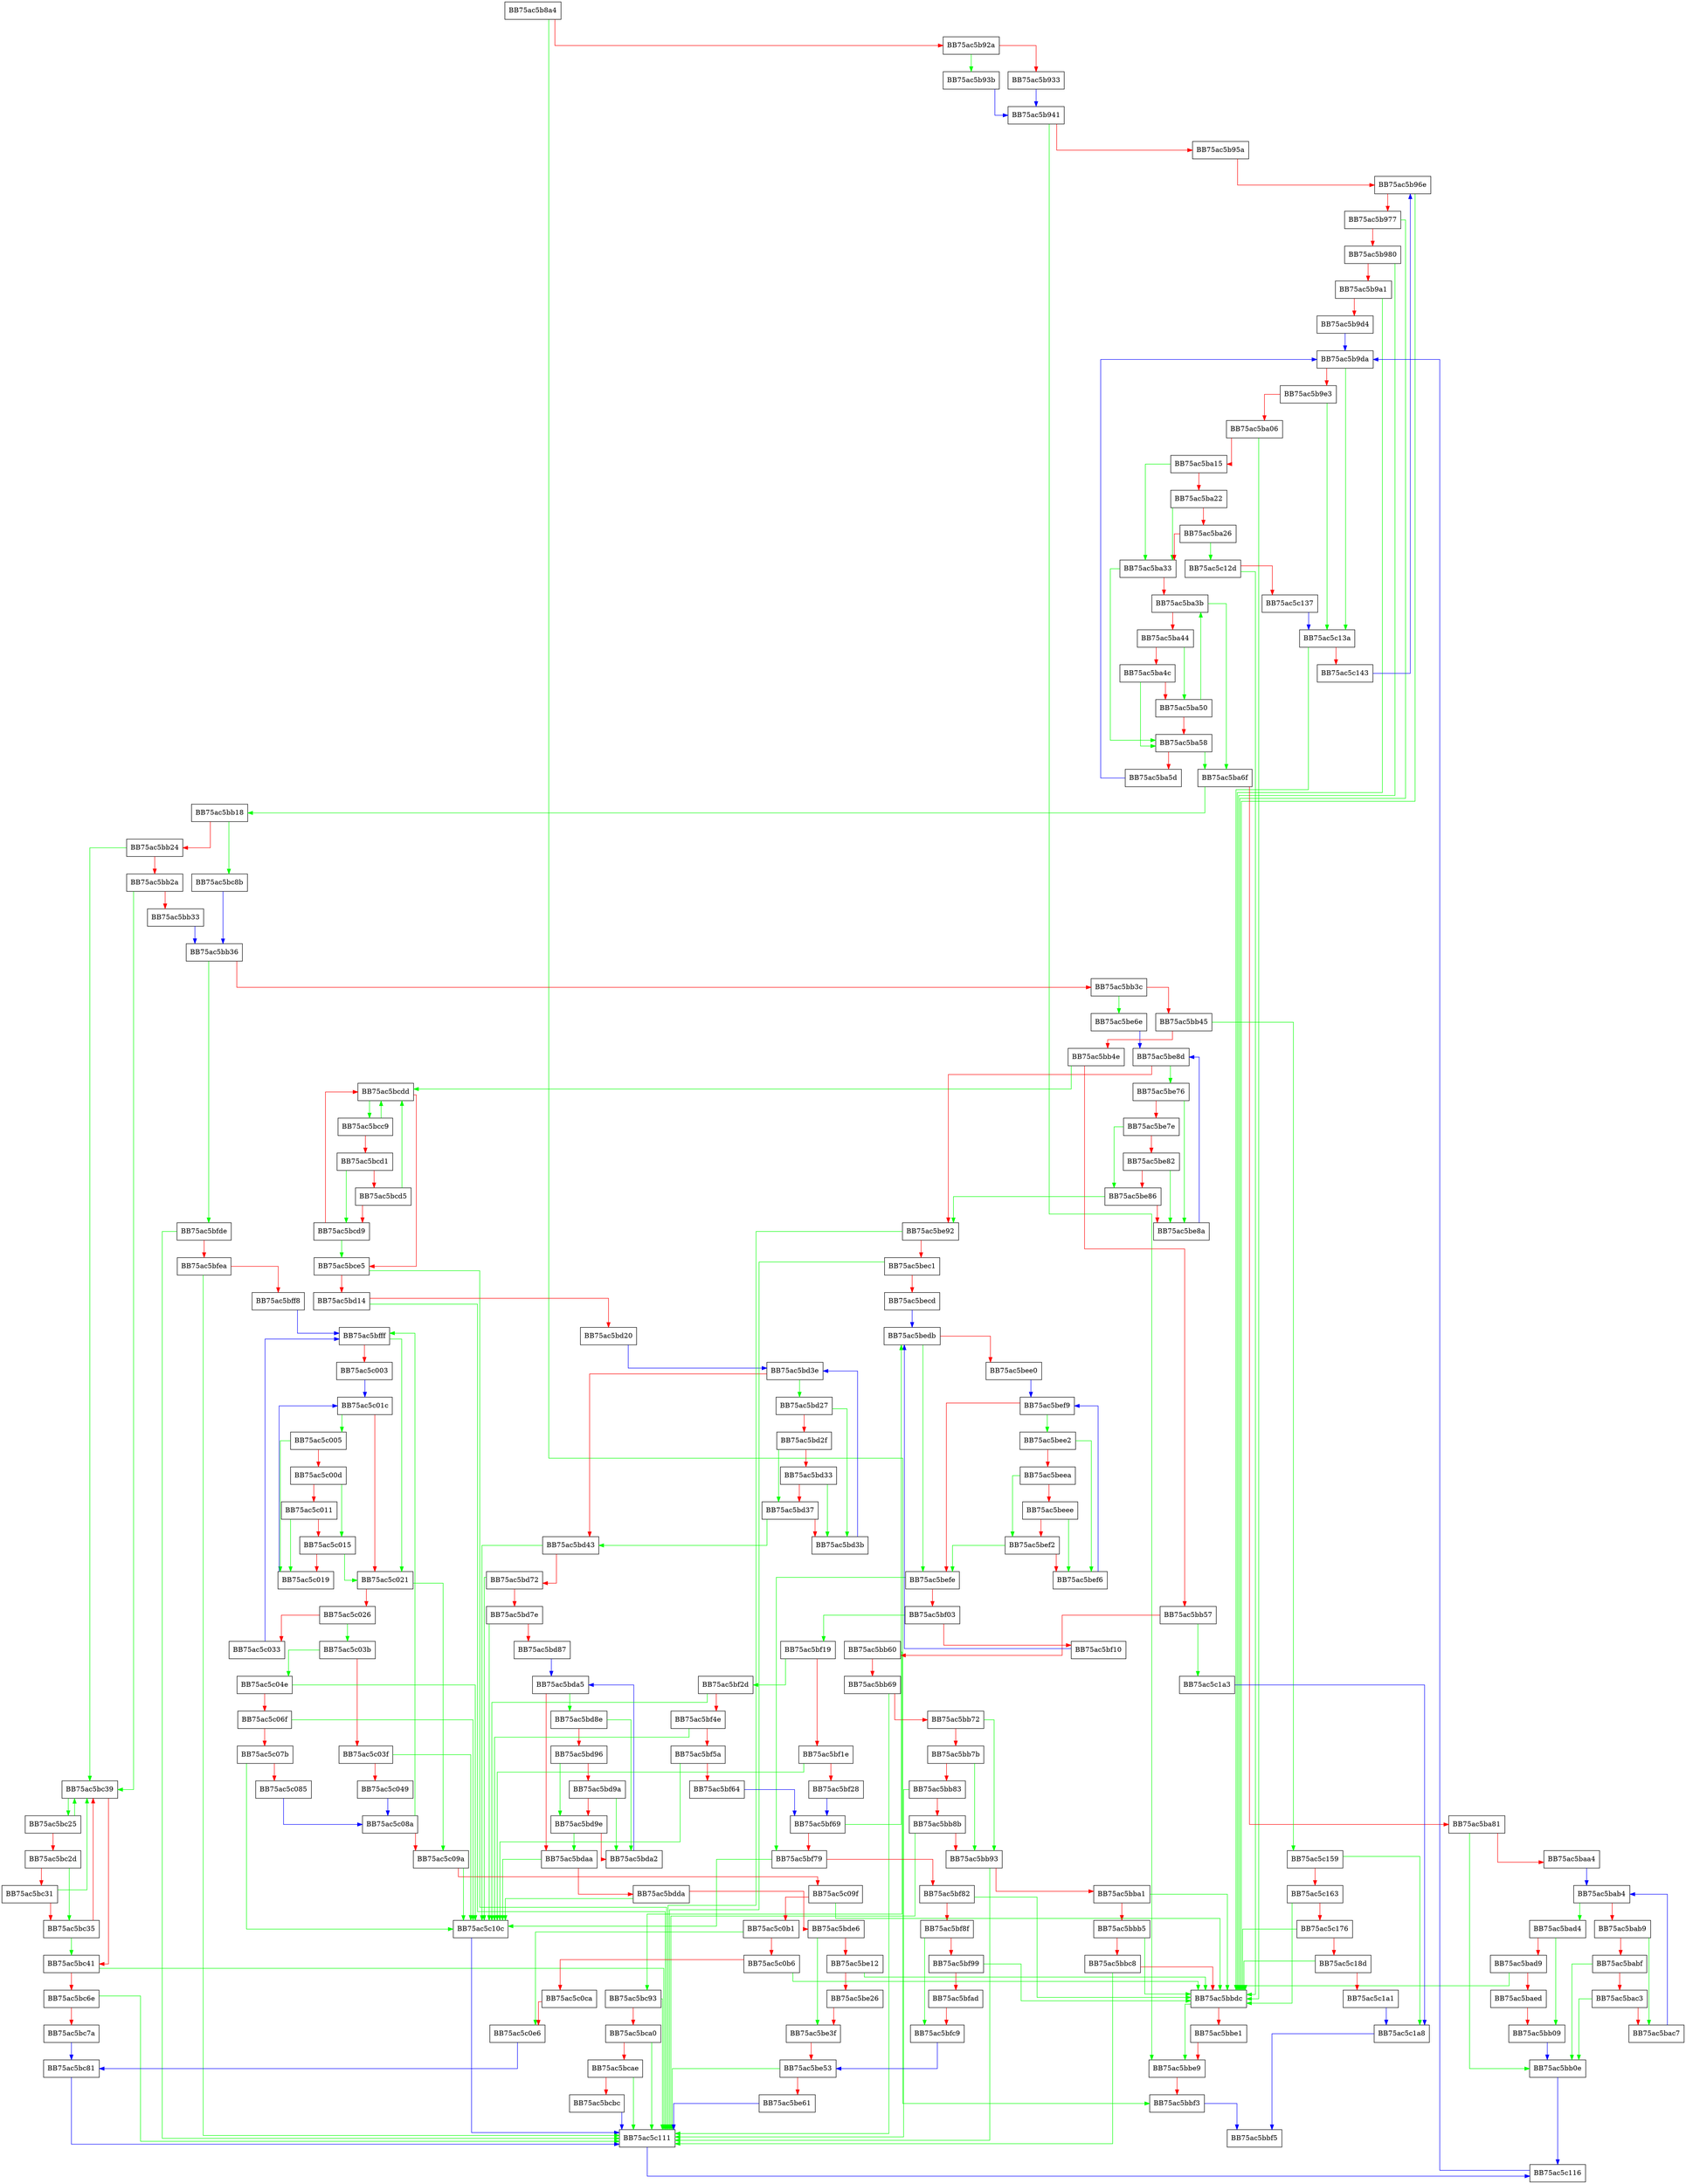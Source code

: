 digraph dbgs_unpack_worker {
  node [shape="box"];
  graph [splines=ortho];
  BB75ac5b8a4 -> BB75ac5bbf3 [color="green"];
  BB75ac5b8a4 -> BB75ac5b92a [color="red"];
  BB75ac5b92a -> BB75ac5b93b [color="green"];
  BB75ac5b92a -> BB75ac5b933 [color="red"];
  BB75ac5b933 -> BB75ac5b941 [color="blue"];
  BB75ac5b93b -> BB75ac5b941 [color="blue"];
  BB75ac5b941 -> BB75ac5bbe9 [color="green"];
  BB75ac5b941 -> BB75ac5b95a [color="red"];
  BB75ac5b95a -> BB75ac5b96e [color="red"];
  BB75ac5b96e -> BB75ac5bbdc [color="green"];
  BB75ac5b96e -> BB75ac5b977 [color="red"];
  BB75ac5b977 -> BB75ac5bbdc [color="green"];
  BB75ac5b977 -> BB75ac5b980 [color="red"];
  BB75ac5b980 -> BB75ac5bbdc [color="green"];
  BB75ac5b980 -> BB75ac5b9a1 [color="red"];
  BB75ac5b9a1 -> BB75ac5bbdc [color="green"];
  BB75ac5b9a1 -> BB75ac5b9d4 [color="red"];
  BB75ac5b9d4 -> BB75ac5b9da [color="blue"];
  BB75ac5b9da -> BB75ac5c13a [color="green"];
  BB75ac5b9da -> BB75ac5b9e3 [color="red"];
  BB75ac5b9e3 -> BB75ac5c13a [color="green"];
  BB75ac5b9e3 -> BB75ac5ba06 [color="red"];
  BB75ac5ba06 -> BB75ac5bbdc [color="green"];
  BB75ac5ba06 -> BB75ac5ba15 [color="red"];
  BB75ac5ba15 -> BB75ac5ba33 [color="green"];
  BB75ac5ba15 -> BB75ac5ba22 [color="red"];
  BB75ac5ba22 -> BB75ac5ba33 [color="green"];
  BB75ac5ba22 -> BB75ac5ba26 [color="red"];
  BB75ac5ba26 -> BB75ac5c12d [color="green"];
  BB75ac5ba26 -> BB75ac5ba33 [color="red"];
  BB75ac5ba33 -> BB75ac5ba58 [color="green"];
  BB75ac5ba33 -> BB75ac5ba3b [color="red"];
  BB75ac5ba3b -> BB75ac5ba6f [color="green"];
  BB75ac5ba3b -> BB75ac5ba44 [color="red"];
  BB75ac5ba44 -> BB75ac5ba50 [color="green"];
  BB75ac5ba44 -> BB75ac5ba4c [color="red"];
  BB75ac5ba4c -> BB75ac5ba58 [color="green"];
  BB75ac5ba4c -> BB75ac5ba50 [color="red"];
  BB75ac5ba50 -> BB75ac5ba3b [color="green"];
  BB75ac5ba50 -> BB75ac5ba58 [color="red"];
  BB75ac5ba58 -> BB75ac5ba6f [color="green"];
  BB75ac5ba58 -> BB75ac5ba5d [color="red"];
  BB75ac5ba5d -> BB75ac5b9da [color="blue"];
  BB75ac5ba6f -> BB75ac5bb18 [color="green"];
  BB75ac5ba6f -> BB75ac5ba81 [color="red"];
  BB75ac5ba81 -> BB75ac5bb0e [color="green"];
  BB75ac5ba81 -> BB75ac5baa4 [color="red"];
  BB75ac5baa4 -> BB75ac5bab4 [color="blue"];
  BB75ac5bab4 -> BB75ac5bad4 [color="green"];
  BB75ac5bab4 -> BB75ac5bab9 [color="red"];
  BB75ac5bab9 -> BB75ac5bac7 [color="green"];
  BB75ac5bab9 -> BB75ac5babf [color="red"];
  BB75ac5babf -> BB75ac5bb0e [color="green"];
  BB75ac5babf -> BB75ac5bac3 [color="red"];
  BB75ac5bac3 -> BB75ac5bb0e [color="green"];
  BB75ac5bac3 -> BB75ac5bac7 [color="red"];
  BB75ac5bac7 -> BB75ac5bab4 [color="blue"];
  BB75ac5bad4 -> BB75ac5bb09 [color="green"];
  BB75ac5bad4 -> BB75ac5bad9 [color="red"];
  BB75ac5bad9 -> BB75ac5bbdc [color="green"];
  BB75ac5bad9 -> BB75ac5baed [color="red"];
  BB75ac5baed -> BB75ac5bb09 [color="red"];
  BB75ac5bb09 -> BB75ac5bb0e [color="blue"];
  BB75ac5bb0e -> BB75ac5c116 [color="blue"];
  BB75ac5bb18 -> BB75ac5bc8b [color="green"];
  BB75ac5bb18 -> BB75ac5bb24 [color="red"];
  BB75ac5bb24 -> BB75ac5bc39 [color="green"];
  BB75ac5bb24 -> BB75ac5bb2a [color="red"];
  BB75ac5bb2a -> BB75ac5bc39 [color="green"];
  BB75ac5bb2a -> BB75ac5bb33 [color="red"];
  BB75ac5bb33 -> BB75ac5bb36 [color="blue"];
  BB75ac5bb36 -> BB75ac5bfde [color="green"];
  BB75ac5bb36 -> BB75ac5bb3c [color="red"];
  BB75ac5bb3c -> BB75ac5be6e [color="green"];
  BB75ac5bb3c -> BB75ac5bb45 [color="red"];
  BB75ac5bb45 -> BB75ac5c159 [color="green"];
  BB75ac5bb45 -> BB75ac5bb4e [color="red"];
  BB75ac5bb4e -> BB75ac5bcdd [color="green"];
  BB75ac5bb4e -> BB75ac5bb57 [color="red"];
  BB75ac5bb57 -> BB75ac5c1a3 [color="green"];
  BB75ac5bb57 -> BB75ac5bb60 [color="red"];
  BB75ac5bb60 -> BB75ac5bc93 [color="green"];
  BB75ac5bb60 -> BB75ac5bb69 [color="red"];
  BB75ac5bb69 -> BB75ac5c111 [color="green"];
  BB75ac5bb69 -> BB75ac5bb72 [color="red"];
  BB75ac5bb72 -> BB75ac5bb93 [color="green"];
  BB75ac5bb72 -> BB75ac5bb7b [color="red"];
  BB75ac5bb7b -> BB75ac5bb93 [color="green"];
  BB75ac5bb7b -> BB75ac5bb83 [color="red"];
  BB75ac5bb83 -> BB75ac5c111 [color="green"];
  BB75ac5bb83 -> BB75ac5bb8b [color="red"];
  BB75ac5bb8b -> BB75ac5c111 [color="green"];
  BB75ac5bb8b -> BB75ac5bb93 [color="red"];
  BB75ac5bb93 -> BB75ac5c111 [color="green"];
  BB75ac5bb93 -> BB75ac5bba1 [color="red"];
  BB75ac5bba1 -> BB75ac5bbdc [color="green"];
  BB75ac5bba1 -> BB75ac5bbb5 [color="red"];
  BB75ac5bbb5 -> BB75ac5bbdc [color="green"];
  BB75ac5bbb5 -> BB75ac5bbc8 [color="red"];
  BB75ac5bbc8 -> BB75ac5c111 [color="green"];
  BB75ac5bbc8 -> BB75ac5bbdc [color="red"];
  BB75ac5bbdc -> BB75ac5bbe9 [color="green"];
  BB75ac5bbdc -> BB75ac5bbe1 [color="red"];
  BB75ac5bbe1 -> BB75ac5bbe9 [color="red"];
  BB75ac5bbe9 -> BB75ac5bbf3 [color="red"];
  BB75ac5bbf3 -> BB75ac5bbf5 [color="blue"];
  BB75ac5bc25 -> BB75ac5bc39 [color="green"];
  BB75ac5bc25 -> BB75ac5bc2d [color="red"];
  BB75ac5bc2d -> BB75ac5bc35 [color="green"];
  BB75ac5bc2d -> BB75ac5bc31 [color="red"];
  BB75ac5bc31 -> BB75ac5bc39 [color="green"];
  BB75ac5bc31 -> BB75ac5bc35 [color="red"];
  BB75ac5bc35 -> BB75ac5bc41 [color="green"];
  BB75ac5bc35 -> BB75ac5bc39 [color="red"];
  BB75ac5bc39 -> BB75ac5bc25 [color="green"];
  BB75ac5bc39 -> BB75ac5bc41 [color="red"];
  BB75ac5bc41 -> BB75ac5c111 [color="green"];
  BB75ac5bc41 -> BB75ac5bc6e [color="red"];
  BB75ac5bc6e -> BB75ac5c111 [color="green"];
  BB75ac5bc6e -> BB75ac5bc7a [color="red"];
  BB75ac5bc7a -> BB75ac5bc81 [color="blue"];
  BB75ac5bc81 -> BB75ac5c111 [color="blue"];
  BB75ac5bc8b -> BB75ac5bb36 [color="blue"];
  BB75ac5bc93 -> BB75ac5c111 [color="green"];
  BB75ac5bc93 -> BB75ac5bca0 [color="red"];
  BB75ac5bca0 -> BB75ac5c111 [color="green"];
  BB75ac5bca0 -> BB75ac5bcae [color="red"];
  BB75ac5bcae -> BB75ac5c111 [color="green"];
  BB75ac5bcae -> BB75ac5bcbc [color="red"];
  BB75ac5bcbc -> BB75ac5c111 [color="blue"];
  BB75ac5bcc9 -> BB75ac5bcdd [color="green"];
  BB75ac5bcc9 -> BB75ac5bcd1 [color="red"];
  BB75ac5bcd1 -> BB75ac5bcd9 [color="green"];
  BB75ac5bcd1 -> BB75ac5bcd5 [color="red"];
  BB75ac5bcd5 -> BB75ac5bcdd [color="green"];
  BB75ac5bcd5 -> BB75ac5bcd9 [color="red"];
  BB75ac5bcd9 -> BB75ac5bce5 [color="green"];
  BB75ac5bcd9 -> BB75ac5bcdd [color="red"];
  BB75ac5bcdd -> BB75ac5bcc9 [color="green"];
  BB75ac5bcdd -> BB75ac5bce5 [color="red"];
  BB75ac5bce5 -> BB75ac5c111 [color="green"];
  BB75ac5bce5 -> BB75ac5bd14 [color="red"];
  BB75ac5bd14 -> BB75ac5c111 [color="green"];
  BB75ac5bd14 -> BB75ac5bd20 [color="red"];
  BB75ac5bd20 -> BB75ac5bd3e [color="blue"];
  BB75ac5bd27 -> BB75ac5bd3b [color="green"];
  BB75ac5bd27 -> BB75ac5bd2f [color="red"];
  BB75ac5bd2f -> BB75ac5bd37 [color="green"];
  BB75ac5bd2f -> BB75ac5bd33 [color="red"];
  BB75ac5bd33 -> BB75ac5bd3b [color="green"];
  BB75ac5bd33 -> BB75ac5bd37 [color="red"];
  BB75ac5bd37 -> BB75ac5bd43 [color="green"];
  BB75ac5bd37 -> BB75ac5bd3b [color="red"];
  BB75ac5bd3b -> BB75ac5bd3e [color="blue"];
  BB75ac5bd3e -> BB75ac5bd27 [color="green"];
  BB75ac5bd3e -> BB75ac5bd43 [color="red"];
  BB75ac5bd43 -> BB75ac5c10c [color="green"];
  BB75ac5bd43 -> BB75ac5bd72 [color="red"];
  BB75ac5bd72 -> BB75ac5c10c [color="green"];
  BB75ac5bd72 -> BB75ac5bd7e [color="red"];
  BB75ac5bd7e -> BB75ac5c10c [color="green"];
  BB75ac5bd7e -> BB75ac5bd87 [color="red"];
  BB75ac5bd87 -> BB75ac5bda5 [color="blue"];
  BB75ac5bd8e -> BB75ac5bda2 [color="green"];
  BB75ac5bd8e -> BB75ac5bd96 [color="red"];
  BB75ac5bd96 -> BB75ac5bd9e [color="green"];
  BB75ac5bd96 -> BB75ac5bd9a [color="red"];
  BB75ac5bd9a -> BB75ac5bda2 [color="green"];
  BB75ac5bd9a -> BB75ac5bd9e [color="red"];
  BB75ac5bd9e -> BB75ac5bdaa [color="green"];
  BB75ac5bd9e -> BB75ac5bda2 [color="red"];
  BB75ac5bda2 -> BB75ac5bda5 [color="blue"];
  BB75ac5bda5 -> BB75ac5bd8e [color="green"];
  BB75ac5bda5 -> BB75ac5bdaa [color="red"];
  BB75ac5bdaa -> BB75ac5c10c [color="green"];
  BB75ac5bdaa -> BB75ac5bdda [color="red"];
  BB75ac5bdda -> BB75ac5c10c [color="green"];
  BB75ac5bdda -> BB75ac5bde6 [color="red"];
  BB75ac5bde6 -> BB75ac5be3f [color="green"];
  BB75ac5bde6 -> BB75ac5be12 [color="red"];
  BB75ac5be12 -> BB75ac5bbdc [color="green"];
  BB75ac5be12 -> BB75ac5be26 [color="red"];
  BB75ac5be26 -> BB75ac5be3f [color="red"];
  BB75ac5be3f -> BB75ac5be53 [color="red"];
  BB75ac5be53 -> BB75ac5c111 [color="green"];
  BB75ac5be53 -> BB75ac5be61 [color="red"];
  BB75ac5be61 -> BB75ac5c111 [color="blue"];
  BB75ac5be6e -> BB75ac5be8d [color="blue"];
  BB75ac5be76 -> BB75ac5be8a [color="green"];
  BB75ac5be76 -> BB75ac5be7e [color="red"];
  BB75ac5be7e -> BB75ac5be86 [color="green"];
  BB75ac5be7e -> BB75ac5be82 [color="red"];
  BB75ac5be82 -> BB75ac5be8a [color="green"];
  BB75ac5be82 -> BB75ac5be86 [color="red"];
  BB75ac5be86 -> BB75ac5be92 [color="green"];
  BB75ac5be86 -> BB75ac5be8a [color="red"];
  BB75ac5be8a -> BB75ac5be8d [color="blue"];
  BB75ac5be8d -> BB75ac5be76 [color="green"];
  BB75ac5be8d -> BB75ac5be92 [color="red"];
  BB75ac5be92 -> BB75ac5c111 [color="green"];
  BB75ac5be92 -> BB75ac5bec1 [color="red"];
  BB75ac5bec1 -> BB75ac5c111 [color="green"];
  BB75ac5bec1 -> BB75ac5becd [color="red"];
  BB75ac5becd -> BB75ac5bedb [color="blue"];
  BB75ac5bedb -> BB75ac5befe [color="green"];
  BB75ac5bedb -> BB75ac5bee0 [color="red"];
  BB75ac5bee0 -> BB75ac5bef9 [color="blue"];
  BB75ac5bee2 -> BB75ac5bef6 [color="green"];
  BB75ac5bee2 -> BB75ac5beea [color="red"];
  BB75ac5beea -> BB75ac5bef2 [color="green"];
  BB75ac5beea -> BB75ac5beee [color="red"];
  BB75ac5beee -> BB75ac5bef6 [color="green"];
  BB75ac5beee -> BB75ac5bef2 [color="red"];
  BB75ac5bef2 -> BB75ac5befe [color="green"];
  BB75ac5bef2 -> BB75ac5bef6 [color="red"];
  BB75ac5bef6 -> BB75ac5bef9 [color="blue"];
  BB75ac5bef9 -> BB75ac5bee2 [color="green"];
  BB75ac5bef9 -> BB75ac5befe [color="red"];
  BB75ac5befe -> BB75ac5bf79 [color="green"];
  BB75ac5befe -> BB75ac5bf03 [color="red"];
  BB75ac5bf03 -> BB75ac5bf19 [color="green"];
  BB75ac5bf03 -> BB75ac5bf10 [color="red"];
  BB75ac5bf10 -> BB75ac5bedb [color="blue"];
  BB75ac5bf19 -> BB75ac5bf2d [color="green"];
  BB75ac5bf19 -> BB75ac5bf1e [color="red"];
  BB75ac5bf1e -> BB75ac5c10c [color="green"];
  BB75ac5bf1e -> BB75ac5bf28 [color="red"];
  BB75ac5bf28 -> BB75ac5bf69 [color="blue"];
  BB75ac5bf2d -> BB75ac5c10c [color="green"];
  BB75ac5bf2d -> BB75ac5bf4e [color="red"];
  BB75ac5bf4e -> BB75ac5c10c [color="green"];
  BB75ac5bf4e -> BB75ac5bf5a [color="red"];
  BB75ac5bf5a -> BB75ac5c10c [color="green"];
  BB75ac5bf5a -> BB75ac5bf64 [color="red"];
  BB75ac5bf64 -> BB75ac5bf69 [color="blue"];
  BB75ac5bf69 -> BB75ac5bedb [color="green"];
  BB75ac5bf69 -> BB75ac5bf79 [color="red"];
  BB75ac5bf79 -> BB75ac5c10c [color="green"];
  BB75ac5bf79 -> BB75ac5bf82 [color="red"];
  BB75ac5bf82 -> BB75ac5bbdc [color="green"];
  BB75ac5bf82 -> BB75ac5bf8f [color="red"];
  BB75ac5bf8f -> BB75ac5bfc9 [color="green"];
  BB75ac5bf8f -> BB75ac5bf99 [color="red"];
  BB75ac5bf99 -> BB75ac5bbdc [color="green"];
  BB75ac5bf99 -> BB75ac5bfad [color="red"];
  BB75ac5bfad -> BB75ac5bfc9 [color="red"];
  BB75ac5bfc9 -> BB75ac5be53 [color="blue"];
  BB75ac5bfde -> BB75ac5c111 [color="green"];
  BB75ac5bfde -> BB75ac5bfea [color="red"];
  BB75ac5bfea -> BB75ac5c111 [color="green"];
  BB75ac5bfea -> BB75ac5bff8 [color="red"];
  BB75ac5bff8 -> BB75ac5bfff [color="blue"];
  BB75ac5bfff -> BB75ac5c021 [color="green"];
  BB75ac5bfff -> BB75ac5c003 [color="red"];
  BB75ac5c003 -> BB75ac5c01c [color="blue"];
  BB75ac5c005 -> BB75ac5c019 [color="green"];
  BB75ac5c005 -> BB75ac5c00d [color="red"];
  BB75ac5c00d -> BB75ac5c015 [color="green"];
  BB75ac5c00d -> BB75ac5c011 [color="red"];
  BB75ac5c011 -> BB75ac5c019 [color="green"];
  BB75ac5c011 -> BB75ac5c015 [color="red"];
  BB75ac5c015 -> BB75ac5c021 [color="green"];
  BB75ac5c015 -> BB75ac5c019 [color="red"];
  BB75ac5c019 -> BB75ac5c01c [color="blue"];
  BB75ac5c01c -> BB75ac5c005 [color="green"];
  BB75ac5c01c -> BB75ac5c021 [color="red"];
  BB75ac5c021 -> BB75ac5c09a [color="green"];
  BB75ac5c021 -> BB75ac5c026 [color="red"];
  BB75ac5c026 -> BB75ac5c03b [color="green"];
  BB75ac5c026 -> BB75ac5c033 [color="red"];
  BB75ac5c033 -> BB75ac5bfff [color="blue"];
  BB75ac5c03b -> BB75ac5c04e [color="green"];
  BB75ac5c03b -> BB75ac5c03f [color="red"];
  BB75ac5c03f -> BB75ac5c10c [color="green"];
  BB75ac5c03f -> BB75ac5c049 [color="red"];
  BB75ac5c049 -> BB75ac5c08a [color="blue"];
  BB75ac5c04e -> BB75ac5c10c [color="green"];
  BB75ac5c04e -> BB75ac5c06f [color="red"];
  BB75ac5c06f -> BB75ac5c10c [color="green"];
  BB75ac5c06f -> BB75ac5c07b [color="red"];
  BB75ac5c07b -> BB75ac5c10c [color="green"];
  BB75ac5c07b -> BB75ac5c085 [color="red"];
  BB75ac5c085 -> BB75ac5c08a [color="blue"];
  BB75ac5c08a -> BB75ac5bfff [color="green"];
  BB75ac5c08a -> BB75ac5c09a [color="red"];
  BB75ac5c09a -> BB75ac5c10c [color="green"];
  BB75ac5c09a -> BB75ac5c09f [color="red"];
  BB75ac5c09f -> BB75ac5bbdc [color="green"];
  BB75ac5c09f -> BB75ac5c0b1 [color="red"];
  BB75ac5c0b1 -> BB75ac5c0e6 [color="green"];
  BB75ac5c0b1 -> BB75ac5c0b6 [color="red"];
  BB75ac5c0b6 -> BB75ac5bbdc [color="green"];
  BB75ac5c0b6 -> BB75ac5c0ca [color="red"];
  BB75ac5c0ca -> BB75ac5c0e6 [color="red"];
  BB75ac5c0e6 -> BB75ac5bc81 [color="blue"];
  BB75ac5c10c -> BB75ac5c111 [color="blue"];
  BB75ac5c111 -> BB75ac5c116 [color="blue"];
  BB75ac5c116 -> BB75ac5b9da [color="blue"];
  BB75ac5c12d -> BB75ac5bbdc [color="green"];
  BB75ac5c12d -> BB75ac5c137 [color="red"];
  BB75ac5c137 -> BB75ac5c13a [color="blue"];
  BB75ac5c13a -> BB75ac5bbdc [color="green"];
  BB75ac5c13a -> BB75ac5c143 [color="red"];
  BB75ac5c143 -> BB75ac5b96e [color="blue"];
  BB75ac5c159 -> BB75ac5c1a8 [color="green"];
  BB75ac5c159 -> BB75ac5c163 [color="red"];
  BB75ac5c163 -> BB75ac5bbdc [color="green"];
  BB75ac5c163 -> BB75ac5c176 [color="red"];
  BB75ac5c176 -> BB75ac5bbdc [color="green"];
  BB75ac5c176 -> BB75ac5c18d [color="red"];
  BB75ac5c18d -> BB75ac5bbdc [color="green"];
  BB75ac5c18d -> BB75ac5c1a1 [color="red"];
  BB75ac5c1a1 -> BB75ac5c1a8 [color="blue"];
  BB75ac5c1a3 -> BB75ac5c1a8 [color="blue"];
  BB75ac5c1a8 -> BB75ac5bbf5 [color="blue"];
}